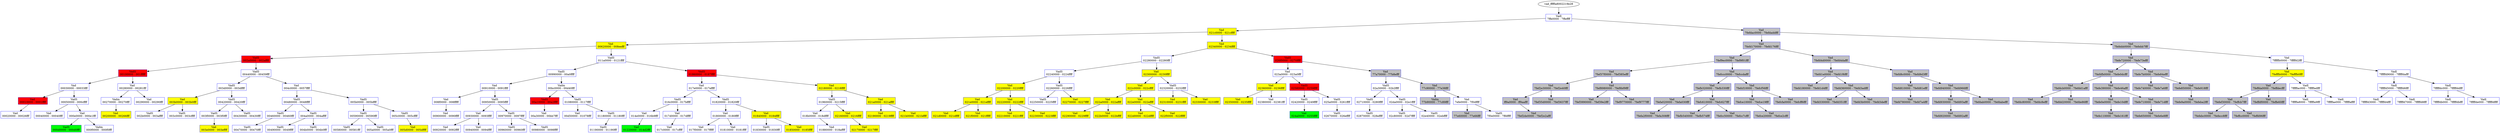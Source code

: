 /* Pid:   2368 */
digraph processtree {
graph [rankdir = "TB"];
vad_fffffa8002219e28 -> vad_fffffa8001f2a430
vad_fffffa8001f2a430 [label = "{ Vadl\n7ffe0000 - 7ffeffff }"shape = "record" color = "blue" style = "filled" fillcolor = "white"];
vad_fffffa8001f2a430 -> vad_fffffa8002262460
vad_fffffa8002262460 [label = "{ Vad \n021c0000 - 021cffff }"shape = "record" color = "blue" style = "filled" fillcolor = "yellow"];
vad_fffffa8002262460 -> vad_fffffa8001ea7c20
vad_fffffa8001ea7c20 [label = "{ Vad \n00620000 - 008eefff }"shape = "record" color = "blue" style = "filled" fillcolor = "yellow"];
vad_fffffa8001ea7c20 -> vad_fffffa80021b4900
vad_fffffa80021b4900 [label = "{ VadS\n002a0000 - 002affff }"shape = "record" color = "blue" style = "filled" fillcolor = "red"];
vad_fffffa80021b4900 -> vad_fffffa80021f4aa0
vad_fffffa80021f4aa0 [label = "{ VadS\n00100000 - 001fffff }"shape = "record" color = "blue" style = "filled" fillcolor = "red"];
vad_fffffa80021f4aa0 -> vad_fffffa80013aef80
vad_fffffa80013aef80 [label = "{ Vad \n00030000 - 00033fff }"shape = "record" color = "blue" style = "filled" fillcolor = "white"];
vad_fffffa80013aef80 -> vad_fffffa8001e9e300
vad_fffffa8001e9e300 [label = "{ Vad \n00010000 - 0001ffff }"shape = "record" color = "blue" style = "filled" fillcolor = "red"];
vad_fffffa8001e9e300 -> vad_fffffa8002220c50
vad_fffffa8002220c50 [label = "{ Vad \n00020000 - 00026fff }"shape = "record" color = "blue" style = "filled" fillcolor = "white"];
vad_fffffa80013aef80 -> vad_fffffa8000d3a600
vad_fffffa8000d3a600 [label = "{ VadS\n00050000 - 000cffff }"shape = "record" color = "blue" style = "filled" fillcolor = "white"];
vad_fffffa8000d3a600 -> vad_fffffa8001ec3eb0
vad_fffffa8001ec3eb0 [label = "{ Vad \n00040000 - 00040fff }"shape = "record" color = "blue" style = "filled" fillcolor = "white"];
vad_fffffa8000d3a600 -> vad_fffffa8002220bc0
vad_fffffa8002220bc0 [label = "{ Vad \n000e0000 - 000e1fff }"shape = "record" color = "blue" style = "filled" fillcolor = "white"];
vad_fffffa8002220bc0 -> vad_fffffa8001f24e00
vad_fffffa8001f24e00 [label = "{ VadS\n000d0000 - 000d0fff }"shape = "record" color = "blue" style = "filled" fillcolor = "green"];
vad_fffffa8002220bc0 -> vad_fffffa8001f2a7e0
vad_fffffa8001f2a7e0 [label = "{ Vadm\n000f0000 - 000f0fff }"shape = "record" color = "blue" style = "filled" fillcolor = "white"];
vad_fffffa80021f4aa0 -> vad_fffffa80022249f0
vad_fffffa80022249f0 [label = "{ Vad \n00280000 - 00281fff }"shape = "record" color = "blue" style = "filled" fillcolor = "white"];
vad_fffffa80022249f0 -> vad_fffffa8001f2c010
vad_fffffa8001f2c010 [label = "{ Vadm\n00270000 - 00270fff }"shape = "record" color = "blue" style = "filled" fillcolor = "white"];
vad_fffffa8001f2c010 -> vad_fffffa8001ea7b90
vad_fffffa8001ea7b90 [label = "{ Vad \n00200000 - 00266fff }"shape = "record" color = "blue" style = "filled" fillcolor = "yellow"];
vad_fffffa80022249f0 -> vad_fffffa8002226190
vad_fffffa8002226190 [label = "{ Vad \n00290000 - 00290fff }"shape = "record" color = "blue" style = "filled" fillcolor = "white"];
vad_fffffa80021b4900 -> vad_fffffa8002237730
vad_fffffa8002237730 [label = "{ VadS\n00440000 - 00459fff }"shape = "record" color = "blue" style = "filled" fillcolor = "white"];
vad_fffffa8002237730 -> vad_fffffa80022740a0
vad_fffffa80022740a0 [label = "{ VadS\n003d0000 - 003dffff }"shape = "record" color = "blue" style = "filled" fillcolor = "white"];
vad_fffffa80022740a0 -> vad_fffffa8002260ba0
vad_fffffa8002260ba0 [label = "{ Vad \n003b0000 - 003b0fff }"shape = "record" color = "blue" style = "filled" fillcolor = "yellow"];
vad_fffffa8002260ba0 -> vad_fffffa8002202220
vad_fffffa8002202220 [label = "{ VadS\n002b0000 - 003affff }"shape = "record" color = "blue" style = "filled" fillcolor = "white"];
vad_fffffa8002260ba0 -> vad_fffffa80022aa510
vad_fffffa80022aa510 [label = "{ VadS\n003c0000 - 003cffff }"shape = "record" color = "blue" style = "filled" fillcolor = "white"];
vad_fffffa80022740a0 -> vad_fffffa8001e01aa0
vad_fffffa8001e01aa0 [label = "{ VadS\n00420000 - 00420fff }"shape = "record" color = "blue" style = "filled" fillcolor = "white"];
vad_fffffa8001e01aa0 -> vad_fffffa80013407a0
vad_fffffa80013407a0 [label = "{ VadS\n003f0000 - 003f0fff }"shape = "record" color = "blue" style = "filled" fillcolor = "white"];
vad_fffffa80013407a0 -> vad_fffffa80022340e0
vad_fffffa80022340e0 [label = "{ Vad \n003e0000 - 003effff }"shape = "record" color = "blue" style = "filled" fillcolor = "yellow"];
vad_fffffa8001e01aa0 -> vad_fffffa8002258220
vad_fffffa8002258220 [label = "{ VadS\n00430000 - 00430fff }"shape = "record" color = "blue" style = "filled" fillcolor = "white"];
vad_fffffa8002237730 -> vad_fffffa8002220ce0
vad_fffffa8002220ce0 [label = "{ Vad \n004c0000 - 0057ffff }"shape = "record" color = "blue" style = "filled" fillcolor = "white"];
vad_fffffa8002220ce0 -> vad_fffffa80022371f0
vad_fffffa80022371f0 [label = "{ VadS\n00480000 - 0048ffff }"shape = "record" color = "blue" style = "filled" fillcolor = "white"];
vad_fffffa80022371f0 -> vad_fffffa80021e6250
vad_fffffa80021e6250 [label = "{ VadS\n00460000 - 00460fff }"shape = "record" color = "blue" style = "filled" fillcolor = "white"];
vad_fffffa80021e6250 -> vad_fffffa8000c26ec0
vad_fffffa8000c26ec0 [label = "{ VadS\n00470000 - 00470fff }"shape = "record" color = "blue" style = "filled" fillcolor = "white"];
vad_fffffa80022371f0 -> vad_fffffa8002268830
vad_fffffa8002268830 [label = "{ VadS\n004a0000 - 004affff }"shape = "record" color = "blue" style = "filled" fillcolor = "white"];
vad_fffffa8002268830 -> vad_fffffa8001ca94d0
vad_fffffa8001ca94d0 [label = "{ VadS\n00490000 - 0049ffff }"shape = "record" color = "blue" style = "filled" fillcolor = "white"];
vad_fffffa8002268830 -> vad_fffffa8002179230
vad_fffffa8002179230 [label = "{ VadS\n004b0000 - 004b0fff }"shape = "record" color = "blue" style = "filled" fillcolor = "white"];
vad_fffffa8002220ce0 -> vad_fffffa8001e88950
vad_fffffa8001e88950 [label = "{ VadS\n005b0000 - 005bffff }"shape = "record" color = "blue" style = "filled" fillcolor = "white"];
vad_fffffa8001e88950 -> vad_fffffa800222d6e0
vad_fffffa800222d6e0 [label = "{ VadS\n00590000 - 00590fff }"shape = "record" color = "blue" style = "filled" fillcolor = "white"];
vad_fffffa800222d6e0 -> vad_fffffa800224cde0
vad_fffffa800224cde0 [label = "{ VadS\n00580000 - 00581fff }"shape = "record" color = "blue" style = "filled" fillcolor = "white"];
vad_fffffa800222d6e0 -> vad_fffffa8001e80570
vad_fffffa8001e80570 [label = "{ VadS\n005a0000 - 005a0fff }"shape = "record" color = "blue" style = "filled" fillcolor = "white"];
vad_fffffa8001e88950 -> vad_fffffa80021b74f0
vad_fffffa80021b74f0 [label = "{ VadS\n005c0000 - 005cffff }"shape = "record" color = "blue" style = "filled" fillcolor = "white"];
vad_fffffa80021b74f0 -> vad_fffffa800222b9b0
vad_fffffa800222b9b0 [label = "{ Vad \n005d0000 - 005dffff }"shape = "record" color = "blue" style = "filled" fillcolor = "yellow"];
vad_fffffa8001ea7c20 -> vad_fffffa800220c160
vad_fffffa800220c160 [label = "{ VadS\n011a0000 - 0121ffff }"shape = "record" color = "blue" style = "filled" fillcolor = "white"];
vad_fffffa800220c160 -> vad_fffffa800220e0c0
vad_fffffa800220e0c0 [label = "{ VadS\n00990000 - 00a0ffff }"shape = "record" color = "blue" style = "filled" fillcolor = "white"];
vad_fffffa800220e0c0 -> vad_fffffa800226a540
vad_fffffa800226a540 [label = "{ Vad \n00910000 - 0091ffff }"shape = "record" color = "blue" style = "filled" fillcolor = "white"];
vad_fffffa800226a540 -> vad_fffffa80022719f0
vad_fffffa80022719f0 [label = "{ Vad \n008f0000 - 008fffff }"shape = "record" color = "blue" style = "filled" fillcolor = "white"];
vad_fffffa80022719f0 -> vad_fffffa800226c2a0
vad_fffffa800226c2a0 [label = "{ Vad \n00900000 - 0090ffff }"shape = "record" color = "blue" style = "filled" fillcolor = "white"];
vad_fffffa800226a540 -> vad_fffffa80022521e0
vad_fffffa80022521e0 [label = "{ VadS\n00950000 - 0095ffff }"shape = "record" color = "blue" style = "filled" fillcolor = "white"];
vad_fffffa80022521e0 -> vad_fffffa800226c450
vad_fffffa800226c450 [label = "{ Vad \n00930000 - 0093ffff }"shape = "record" color = "blue" style = "filled" fillcolor = "white"];
vad_fffffa800226c450 -> vad_fffffa80022698e0
vad_fffffa80022698e0 [label = "{ Vad \n00920000 - 0092ffff }"shape = "record" color = "blue" style = "filled" fillcolor = "white"];
vad_fffffa800226c450 -> vad_fffffa800226c3c0
vad_fffffa800226c3c0 [label = "{ Vad \n00940000 - 0094ffff }"shape = "record" color = "blue" style = "filled" fillcolor = "white"];
vad_fffffa80022521e0 -> vad_fffffa800222d1f0
vad_fffffa800222d1f0 [label = "{ VadS\n00970000 - 0097ffff }"shape = "record" color = "blue" style = "filled" fillcolor = "white"];
vad_fffffa800222d1f0 -> vad_fffffa800222dbf0
vad_fffffa800222dbf0 [label = "{ VadS\n00960000 - 00960fff }"shape = "record" color = "blue" style = "filled" fillcolor = "white"];
vad_fffffa800222d1f0 -> vad_fffffa8002235d20
vad_fffffa8002235d20 [label = "{ VadS\n00980000 - 0098ffff }"shape = "record" color = "blue" style = "filled" fillcolor = "white"];
vad_fffffa800220e0c0 -> vad_fffffa8001f2a170
vad_fffffa8001f2a170 [label = "{ Vadm\n00bc0000 - 00d40fff }"shape = "record" color = "blue" style = "filled" fillcolor = "white"];
vad_fffffa8001f2a170 -> vad_fffffa80021f7a00
vad_fffffa80021f7a00 [label = "{ VadS\n00a10000 - 00a2ffff }"shape = "record" color = "blue" style = "filled" fillcolor = "red"];
vad_fffffa80021f7a00 -> vad_fffffa800221f5f0
vad_fffffa800221f5f0 [label = "{ Vad \n00a30000 - 00bb7fff }"shape = "record" color = "blue" style = "filled" fillcolor = "white"];
vad_fffffa8001f2a170 -> vad_fffffa800224c0f0
vad_fffffa800224c0f0 [label = "{ VadS\n01080000 - 0117ffff }"shape = "record" color = "blue" style = "filled" fillcolor = "white"];
vad_fffffa800224c0f0 -> vad_fffffa8002220b30
vad_fffffa8002220b30 [label = "{ Vad \n00d50000 - 01078fff }"shape = "record" color = "blue" style = "filled" fillcolor = "white"];
vad_fffffa800224c0f0 -> vad_fffffa800224c8e0
vad_fffffa800224c8e0 [label = "{ VadS\n01180000 - 01180fff }"shape = "record" color = "blue" style = "filled" fillcolor = "white"];
vad_fffffa800224c8e0 -> vad_fffffa8002252820
vad_fffffa8002252820 [label = "{ VadS\n01190000 - 01190fff }"shape = "record" color = "blue" style = "filled" fillcolor = "white"];
vad_fffffa800220c160 -> vad_fffffa8002250530
vad_fffffa8002250530 [label = "{ VadS\n01860000 - 0187ffff }"shape = "record" color = "blue" style = "filled" fillcolor = "red"];
vad_fffffa8002250530 -> vad_fffffa8002270010
vad_fffffa8002270010 [label = "{ Vad \n017e0000 - 017effff }"shape = "record" color = "blue" style = "filled" fillcolor = "white"];
vad_fffffa8002270010 -> vad_fffffa800224c0a0
vad_fffffa800224c0a0 [label = "{ VadS\n016c0000 - 017bffff }"shape = "record" color = "blue" style = "filled" fillcolor = "white"];
vad_fffffa800224c0a0 -> vad_fffffa8002240450
vad_fffffa8002240450 [label = "{ Vad \n014e0000 - 016b9fff }"shape = "record" color = "blue" style = "filled" fillcolor = "white"];
vad_fffffa8002240450 -> vad_fffffa8002223620
vad_fffffa8002223620 [label = "{ Vad \n01220000 - 014d2fff }"shape = "record" color = "blue" style = "filled" fillcolor = "green"];
vad_fffffa800224c0a0 -> vad_fffffa8002270c00
vad_fffffa8002270c00 [label = "{ Vad \n017d0000 - 017dffff }"shape = "record" color = "blue" style = "filled" fillcolor = "white"];
vad_fffffa8002270c00 -> vad_fffffa8002272c20
vad_fffffa8002272c20 [label = "{ Vad \n017c0000 - 017cffff }"shape = "record" color = "blue" style = "filled" fillcolor = "white"];
vad_fffffa8002270010 -> vad_fffffa8002254220
vad_fffffa8002254220 [label = "{ VadS\n01820000 - 01820fff }"shape = "record" color = "blue" style = "filled" fillcolor = "white"];
vad_fffffa8002254220 -> vad_fffffa800226b220
vad_fffffa800226b220 [label = "{ Vad \n01800000 - 0180ffff }"shape = "record" color = "blue" style = "filled" fillcolor = "white"];
vad_fffffa800226b220 -> vad_fffffa8002272f80
vad_fffffa8002272f80 [label = "{ Vad \n017f0000 - 017fffff }"shape = "record" color = "blue" style = "filled" fillcolor = "white"];
vad_fffffa800226b220 -> vad_fffffa8002272ef0
vad_fffffa8002272ef0 [label = "{ Vad \n01810000 - 0181ffff }"shape = "record" color = "blue" style = "filled" fillcolor = "white"];
vad_fffffa8002254220 -> vad_fffffa800225d370
vad_fffffa800225d370 [label = "{ Vad \n01840000 - 0184ffff }"shape = "record" color = "blue" style = "filled" fillcolor = "yellow"];
vad_fffffa800225d370 -> vad_fffffa8002255240
vad_fffffa8002255240 [label = "{ VadS\n01830000 - 01830fff }"shape = "record" color = "blue" style = "filled" fillcolor = "white"];
vad_fffffa800225d370 -> vad_fffffa800222d580
vad_fffffa800222d580 [label = "{ Vad \n01850000 - 0185ffff }"shape = "record" color = "blue" style = "filled" fillcolor = "yellow"];
vad_fffffa8002250530 -> vad_fffffa8002254270
vad_fffffa8002254270 [label = "{ Vad \n02180000 - 0218ffff }"shape = "record" color = "blue" style = "filled" fillcolor = "yellow"];
vad_fffffa8002254270 -> vad_fffffa8001cbc470
vad_fffffa8001cbc470 [label = "{ VadS\n01960000 - 0215ffff }"shape = "record" color = "blue" style = "filled" fillcolor = "white"];
vad_fffffa8001cbc470 -> vad_fffffa800225d2e0
vad_fffffa800225d2e0 [label = "{ Vad \n018b0000 - 018dffff }"shape = "record" color = "blue" style = "filled" fillcolor = "white"];
vad_fffffa800225d2e0 -> vad_fffffa8001ca41e0
vad_fffffa8001ca41e0 [label = "{ Vad \n01880000 - 018affff }"shape = "record" color = "blue" style = "filled" fillcolor = "white"];
vad_fffffa8001cbc470 -> vad_fffffa800222d4f0
vad_fffffa800222d4f0 [label = "{ Vad \n02160000 - 0216ffff }"shape = "record" color = "blue" style = "filled" fillcolor = "yellow"];
vad_fffffa800222d4f0 -> vad_fffffa8002252870
vad_fffffa8002252870 [label = "{ Vad \n02170000 - 0217ffff }"shape = "record" color = "blue" style = "filled" fillcolor = "yellow"];
vad_fffffa8002254270 -> vad_fffffa8002256010
vad_fffffa8002256010 [label = "{ Vad \n021a0000 - 021affff }"shape = "record" color = "blue" style = "filled" fillcolor = "yellow"];
vad_fffffa8002256010 -> vad_fffffa800222d9f0
vad_fffffa800222d9f0 [label = "{ Vad \n02190000 - 0219ffff }"shape = "record" color = "blue" style = "filled" fillcolor = "yellow"];
vad_fffffa8002256010 -> vad_fffffa8002256c10
vad_fffffa8002256c10 [label = "{ Vad \n021b0000 - 021bffff }"shape = "record" color = "blue" style = "filled" fillcolor = "yellow"];
vad_fffffa8002262460 -> vad_fffffa800222d460
vad_fffffa800222d460 [label = "{ Vad \n02340000 - 0234ffff }"shape = "record" color = "blue" style = "filled" fillcolor = "yellow"];
vad_fffffa800222d460 -> vad_fffffa800226f8a0
vad_fffffa800226f8a0 [label = "{ VadS\n02280000 - 02280fff }"shape = "record" color = "blue" style = "filled" fillcolor = "white"];
vad_fffffa800226f8a0 -> vad_fffffa8002252230
vad_fffffa8002252230 [label = "{ VadS\n02240000 - 0224ffff }"shape = "record" color = "blue" style = "filled" fillcolor = "white"];
vad_fffffa8002252230 -> vad_fffffa80022609f0
vad_fffffa80022609f0 [label = "{ Vad \n02200000 - 0220ffff }"shape = "record" color = "blue" style = "filled" fillcolor = "yellow"];
vad_fffffa80022609f0 -> vad_fffffa8002260a80
vad_fffffa8002260a80 [label = "{ Vad \n021e0000 - 021effff }"shape = "record" color = "blue" style = "filled" fillcolor = "yellow"];
vad_fffffa8002260a80 -> vad_fffffa800222d960
vad_fffffa800222d960 [label = "{ Vad \n021d0000 - 021dffff }"shape = "record" color = "blue" style = "filled" fillcolor = "yellow"];
vad_fffffa8002260a80 -> vad_fffffa8002257a40
vad_fffffa8002257a40 [label = "{ Vad \n021f0000 - 021fffff }"shape = "record" color = "blue" style = "filled" fillcolor = "yellow"];
vad_fffffa80022609f0 -> vad_fffffa80022560b0
vad_fffffa80022560b0 [label = "{ Vad \n02220000 - 0222ffff }"shape = "record" color = "blue" style = "filled" fillcolor = "yellow"];
vad_fffffa80022560b0 -> vad_fffffa8002254890
vad_fffffa8002254890 [label = "{ Vad \n02210000 - 0221ffff }"shape = "record" color = "blue" style = "filled" fillcolor = "yellow"];
vad_fffffa80022560b0 -> vad_fffffa8002257110
vad_fffffa8002257110 [label = "{ Vad \n02230000 - 0223ffff }"shape = "record" color = "blue" style = "filled" fillcolor = "yellow"];
vad_fffffa8002252230 -> vad_fffffa800225f530
vad_fffffa800225f530 [label = "{ VadS\n02260000 - 0226ffff }"shape = "record" color = "blue" style = "filled" fillcolor = "white"];
vad_fffffa800225f530 -> vad_fffffa80022592d0
vad_fffffa80022592d0 [label = "{ VadS\n02250000 - 0225ffff }"shape = "record" color = "blue" style = "filled" fillcolor = "white"];
vad_fffffa800225f530 -> vad_fffffa8001ff2c30
vad_fffffa8001ff2c30 [label = "{ Vad \n02270000 - 0227ffff }"shape = "record" color = "blue" style = "filled" fillcolor = "yellow"];
vad_fffffa800226f8a0 -> vad_fffffa8002257ad0
vad_fffffa8002257ad0 [label = "{ Vad \n02300000 - 0230ffff }"shape = "record" color = "blue" style = "filled" fillcolor = "yellow"];
vad_fffffa8002257ad0 -> vad_fffffa800224c650
vad_fffffa800224c650 [label = "{ Vad \n022c0000 - 022cffff }"shape = "record" color = "blue" style = "filled" fillcolor = "yellow"];
vad_fffffa800224c650 -> vad_fffffa8002254b60
vad_fffffa8002254b60 [label = "{ Vad \n022a0000 - 022affff }"shape = "record" color = "blue" style = "filled" fillcolor = "yellow"];
vad_fffffa8002254b60 -> vad_fffffa8002254770
vad_fffffa8002254770 [label = "{ Vad \n02290000 - 0229ffff }"shape = "record" color = "blue" style = "filled" fillcolor = "yellow"];
vad_fffffa8002254b60 -> vad_fffffa8002254920
vad_fffffa8002254920 [label = "{ Vad \n022b0000 - 022bffff }"shape = "record" color = "blue" style = "filled" fillcolor = "yellow"];
vad_fffffa800224c650 -> vad_fffffa800223c590
vad_fffffa800223c590 [label = "{ Vad \n022e0000 - 022effff }"shape = "record" color = "blue" style = "filled" fillcolor = "yellow"];
vad_fffffa800223c590 -> vad_fffffa8002254ad0
vad_fffffa8002254ad0 [label = "{ Vad \n022d0000 - 022dffff }"shape = "record" color = "blue" style = "filled" fillcolor = "yellow"];
vad_fffffa800223c590 -> vad_fffffa80022549b0
vad_fffffa80022549b0 [label = "{ Vad \n022f0000 - 022fffff }"shape = "record" color = "blue" style = "filled" fillcolor = "yellow"];
vad_fffffa8002257ad0 -> vad_fffffa80022640e0
vad_fffffa80022640e0 [label = "{ VadS\n02320000 - 0232ffff }"shape = "record" color = "blue" style = "filled" fillcolor = "white"];
vad_fffffa80022640e0 -> vad_fffffa8001f08ce0
vad_fffffa8001f08ce0 [label = "{ Vad \n02310000 - 0231ffff }"shape = "record" color = "blue" style = "filled" fillcolor = "yellow"];
vad_fffffa80022640e0 -> vad_fffffa8002026600
vad_fffffa8002026600 [label = "{ Vad \n02330000 - 0233ffff }"shape = "record" color = "blue" style = "filled" fillcolor = "yellow"];
vad_fffffa800222d460 -> vad_fffffa80020a0230
vad_fffffa80020a0230 [label = "{ VadS\n026f0000 - 0270ffff }"shape = "record" color = "blue" style = "filled" fillcolor = "red"];
vad_fffffa80020a0230 -> vad_fffffa8002254a40
vad_fffffa8002254a40 [label = "{ Vad \n023a0000 - 023a0fff }"shape = "record" color = "blue" style = "filled" fillcolor = "white"];
vad_fffffa8002254a40 -> vad_fffffa8002183870
vad_fffffa8002183870 [label = "{ Vad \n02360000 - 0236ffff }"shape = "record" color = "blue" style = "filled" fillcolor = "yellow"];
vad_fffffa8002183870 -> vad_fffffa800221a3c0
vad_fffffa800221a3c0 [label = "{ Vad \n02350000 - 0235ffff }"shape = "record" color = "blue" style = "filled" fillcolor = "yellow"];
vad_fffffa8002183870 -> vad_fffffa8002026690
vad_fffffa8002026690 [label = "{ Vad \n02380000 - 02381fff }"shape = "record" color = "blue" style = "filled" fillcolor = "white"];
vad_fffffa8002254a40 -> vad_fffffa8002260230
vad_fffffa8002260230 [label = "{ VadS\n02580000 - 0259ffff }"shape = "record" color = "blue" style = "filled" fillcolor = "red"];
vad_fffffa8002260230 -> vad_fffffa8002264090
vad_fffffa8002264090 [label = "{ VadS\n02420000 - 0249ffff }"shape = "record" color = "blue" style = "filled" fillcolor = "white"];
vad_fffffa8002264090 -> vad_fffffa8002257230
vad_fffffa8002257230 [label = "{ Vad \n024a0000 - 0255ffff }"shape = "record" color = "blue" style = "filled" fillcolor = "green"];
vad_fffffa8002260230 -> vad_fffffa800225ba40
vad_fffffa800225ba40 [label = "{ VadS\n025a0000 - 0261ffff }"shape = "record" color = "blue" style = "filled" fillcolor = "white"];
vad_fffffa800225ba40 -> vad_fffffa8002271550
vad_fffffa8002271550 [label = "{ VadS\n02670000 - 026effff }"shape = "record" color = "blue" style = "filled" fillcolor = "white"];
vad_fffffa80020a0230 -> vad_fffffa8001d8dc00
vad_fffffa8001d8dc00 [label = "{ Vad \n77a70000 - 77b8efff }"shape = "record" color = "blue" style = "filled" fillcolor = "gray"];
vad_fffffa8001d8dc00 -> vad_fffffa8002273950
vad_fffffa8002273950 [label = "{ VadS\n02a30000 - 02b2ffff }"shape = "record" color = "blue" style = "filled" fillcolor = "white"];
vad_fffffa8002273950 -> vad_fffffa80022703f0
vad_fffffa80022703f0 [label = "{ VadS\n02710000 - 0280ffff }"shape = "record" color = "blue" style = "filled" fillcolor = "white"];
vad_fffffa80022703f0 -> vad_fffffa8001e8b570
vad_fffffa8001e8b570 [label = "{ VadS\n02870000 - 028effff }"shape = "record" color = "blue" style = "filled" fillcolor = "white"];
vad_fffffa8002273950 -> vad_fffffa800201b010
vad_fffffa800201b010 [label = "{ VadS\n02da0000 - 02e1ffff }"shape = "record" color = "blue" style = "filled" fillcolor = "white"];
vad_fffffa800201b010 -> vad_fffffa80022ae1d0
vad_fffffa80022ae1d0 [label = "{ VadS\n02c80000 - 02d7ffff }"shape = "record" color = "blue" style = "filled" fillcolor = "white"];
vad_fffffa800201b010 -> vad_fffffa8001eadac0
vad_fffffa8001eadac0 [label = "{ VadS\n02e40000 - 02ebffff }"shape = "record" color = "blue" style = "filled" fillcolor = "white"];
vad_fffffa8001d8dc00 -> vad_fffffa8001e1c260
vad_fffffa8001e1c260 [label = "{ Vad \n77c90000 - 77e38fff }"shape = "record" color = "blue" style = "filled" fillcolor = "gray"];
vad_fffffa8001e1c260 -> vad_fffffa8001f2b810
vad_fffffa8001f2b810 [label = "{ Vadm\n77b90000 - 77c89fff }"shape = "record" color = "blue" style = "filled" fillcolor = "gray"];
vad_fffffa8001e1c260 -> vad_fffffa8001e9c1d0
vad_fffffa8001e9c1d0 [label = "{ Vad \n7efe0000 - 7f0dffff }"shape = "record" color = "blue" style = "filled" fillcolor = "white"];
vad_fffffa8001e9c1d0 -> vad_fffffa800224b6f0
vad_fffffa800224b6f0 [label = "{ Vad \n77e60000 - 77e66fff }"shape = "record" color = "blue" style = "filled" fillcolor = "gray"];
vad_fffffa8001e9c1d0 -> vad_fffffa80021cbe00
vad_fffffa80021cbe00 [label = "{ VadS\n7f0e0000 - 7ffdffff }"shape = "record" color = "blue" style = "filled" fillcolor = "white"];
vad_fffffa8001f2a430 -> vad_fffffa8001ec3db0
vad_fffffa8001ec3db0 [label = "{ Vad \n7fefdac0000 - 7fefdaddfff }"shape = "record" color = "blue" style = "filled" fillcolor = "gray"];
vad_fffffa8001ec3db0 -> vad_fffffa800221f830
vad_fffffa800221f830 [label = "{ Vad \n7fefd170000 - 7fefd176fff }"shape = "record" color = "blue" style = "filled" fillcolor = "gray"];
vad_fffffa800221f830 -> vad_fffffa80022223e0
vad_fffffa80022223e0 [label = "{ Vad \n7fef9ec0000 - 7fef9f01fff }"shape = "record" color = "blue" style = "filled" fillcolor = "gray"];
vad_fffffa80022223e0 -> vad_fffffa8002246a30
vad_fffffa8002246a30 [label = "{ Vad \n7fef37f0000 - 7fef385efff }"shape = "record" color = "blue" style = "filled" fillcolor = "gray"];
vad_fffffa8002246a30 -> vad_fffffa800224cb50
vad_fffffa800224cb50 [label = "{ Vad \n7fef2e30000 - 7fef2e40fff }"shape = "record" color = "blue" style = "filled" fillcolor = "gray"];
vad_fffffa800224cb50 -> vad_fffffa8001e4a3d0
vad_fffffa8001e4a3d0 [label = "{ Vad \nff9a0000 - ff9aafff }"shape = "record" color = "blue" style = "filled" fillcolor = "gray"];
vad_fffffa8001e4a3d0 -> vad_fffffa8002253a50
vad_fffffa8002253a50 [label = "{ Vad \n7fef2de0000 - 7fef2e2afff }"shape = "record" color = "blue" style = "filled" fillcolor = "gray"];
vad_fffffa800224cb50 -> vad_fffffa800224b660
vad_fffffa800224b660 [label = "{ Vad \n7fef35d0000 - 7fef3637fff }"shape = "record" color = "blue" style = "filled" fillcolor = "gray"];
vad_fffffa8002246a30 -> vad_fffffa800224c010
vad_fffffa800224c010 [label = "{ Vad \n7fef8980000 - 7fef8bf9fff }"shape = "record" color = "blue" style = "filled" fillcolor = "gray"];
vad_fffffa800224c010 -> vad_fffffa8001ea92e0
vad_fffffa8001ea92e0 [label = "{ Vad \n7fef3990000 - 7fef39e2fff }"shape = "record" color = "blue" style = "filled" fillcolor = "gray"];
vad_fffffa800224c010 -> vad_fffffa800226be60
vad_fffffa800226be60 [label = "{ Vad \n7fef9770000 - 7fef9777fff }"shape = "record" color = "blue" style = "filled" fillcolor = "gray"];
vad_fffffa80022223e0 -> vad_fffffa800219fdd0
vad_fffffa800219fdd0 [label = "{ Vad \n7fefccc0000 - 7fefccdafff }"shape = "record" color = "blue" style = "filled" fillcolor = "gray"];
vad_fffffa800219fdd0 -> vad_fffffa80022219f0
vad_fffffa80022219f0 [label = "{ Vad \n7fefb320000 - 7fefb330fff }"shape = "record" color = "blue" style = "filled" fillcolor = "gray"];
vad_fffffa80022219f0 -> vad_fffffa8002225a80
vad_fffffa8002225a80 [label = "{ Vad \n7fefa020000 - 7fefa030fff }"shape = "record" color = "blue" style = "filled" fillcolor = "gray"];
vad_fffffa8002225a80 -> vad_fffffa80022709c0
vad_fffffa80022709c0 [label = "{ Vad \n7fefa2f0000 - 7fefa308fff }"shape = "record" color = "blue" style = "filled" fillcolor = "gray"];
vad_fffffa80022219f0 -> vad_fffffa8002221400
vad_fffffa8002221400 [label = "{ Vad \n7fefc610000 - 7fefc627fff }"shape = "record" color = "blue" style = "filled" fillcolor = "gray"];
vad_fffffa8002221400 -> vad_fffffa800224cf80
vad_fffffa800224cf80 [label = "{ Vad \n7fefb540000 - 7fefb574fff }"shape = "record" color = "blue" style = "filled" fillcolor = "gray"];
vad_fffffa8002221400 -> vad_fffffa8002268b30
vad_fffffa8002268b30 [label = "{ Vad \n7fefcc50000 - 7fefcc7cfff }"shape = "record" color = "blue" style = "filled" fillcolor = "gray"];
vad_fffffa800219fdd0 -> vad_fffffa800222c710
vad_fffffa800222c710 [label = "{ Vad \n7fefcf10000 - 7fefcf56fff }"shape = "record" color = "blue" style = "filled" fillcolor = "gray"];
vad_fffffa800222c710 -> vad_fffffa800221e580
vad_fffffa800221e580 [label = "{ Vad \n7fefce10000 - 7fefce19fff }"shape = "record" color = "blue" style = "filled" fillcolor = "gray"];
vad_fffffa800221e580 -> vad_fffffa8001f020e0
vad_fffffa8001f020e0 [label = "{ Vad \n7fefce20000 - 7fefce2cfff }"shape = "record" color = "blue" style = "filled" fillcolor = "gray"];
vad_fffffa800222c710 -> vad_fffffa8002267860
vad_fffffa8002267860 [label = "{ Vad \n7fefcfa0000 - 7fefcff6fff }"shape = "record" color = "blue" style = "filled" fillcolor = "gray"];
vad_fffffa800221f830 -> vad_fffffa800221ed50
vad_fffffa800221ed50 [label = "{ Vad \n7fefd4d0000 - 7fefd4dafff }"shape = "record" color = "blue" style = "filled" fillcolor = "gray"];
vad_fffffa800221ed50 -> vad_fffffa800222b010
vad_fffffa800222b010 [label = "{ Vad \n7fefd1e0000 - 7fefd1f6fff }"shape = "record" color = "blue" style = "filled" fillcolor = "gray"];
vad_fffffa800222b010 -> vad_fffffa800221f8c0
vad_fffffa800221f8c0 [label = "{ Vad \n7fefd180000 - 7fefd1d4fff }"shape = "record" color = "blue" style = "filled" fillcolor = "gray"];
vad_fffffa800222b010 -> vad_fffffa8002229e30
vad_fffffa8002229e30 [label = "{ Vad \n7fefd360000 - 7fefd3adfff }"shape = "record" color = "blue" style = "filled" fillcolor = "gray"];
vad_fffffa8002229e30 -> vad_fffffa8002229910
vad_fffffa8002229910 [label = "{ Vad \n7fefd330000 - 7fefd351fff }"shape = "record" color = "blue" style = "filled" fillcolor = "gray"];
vad_fffffa8002229e30 -> vad_fffffa8002260550
vad_fffffa8002260550 [label = "{ Vad \n7fefd3b0000 - 7fefd3defff }"shape = "record" color = "blue" style = "filled" fillcolor = "gray"];
vad_fffffa800221ed50 -> vad_fffffa800221ebb0
vad_fffffa800221ebb0 [label = "{ Vad \n7fefd8c0000 - 7fefd8d3fff }"shape = "record" color = "blue" style = "filled" fillcolor = "gray"];
vad_fffffa800221ebb0 -> vad_fffffa800221df80
vad_fffffa800221df80 [label = "{ Vad \n7fefd810000 - 7fefd81efff }"shape = "record" color = "blue" style = "filled" fillcolor = "gray"];
vad_fffffa800221df80 -> vad_fffffa800221ecc0
vad_fffffa800221ecc0 [label = "{ Vad \n7fefd780000 - 7fefd7a4fff }"shape = "record" color = "blue" style = "filled" fillcolor = "gray"];
vad_fffffa800221ebb0 -> vad_fffffa8002220670
vad_fffffa8002220670 [label = "{ Vad \n7fefd940000 - 7fefd966fff }"shape = "record" color = "blue" style = "filled" fillcolor = "gray"];
vad_fffffa8002220670 -> vad_fffffa80022205e0
vad_fffffa80022205e0 [label = "{ Vad \n7fefd930000 - 7fefd93afff }"shape = "record" color = "blue" style = "filled" fillcolor = "gray"];
vad_fffffa80022205e0 -> vad_fffffa800224b540
vad_fffffa800224b540 [label = "{ Vad \n7fefd920000 - 7fefd92afff }"shape = "record" color = "blue" style = "filled" fillcolor = "gray"];
vad_fffffa8002220670 -> vad_fffffa8001e30610
vad_fffffa8001e30610 [label = "{ Vad \n7fefdab0000 - 7fefdabefff }"shape = "record" color = "blue" style = "filled" fillcolor = "gray"];
vad_fffffa8001ec3db0 -> vad_fffffa800221fad0
vad_fffffa800221fad0 [label = "{ Vad \n7fefebb0000 - 7fefebb7fff }"shape = "record" color = "blue" style = "filled" fillcolor = "gray"];
vad_fffffa800221fad0 -> vad_fffffa8001eac170
vad_fffffa8001eac170 [label = "{ Vad \n7fefe720000 - 7fefe73efff }"shape = "record" color = "blue" style = "filled" fillcolor = "gray"];
vad_fffffa8001eac170 -> vad_fffffa8001ead840
vad_fffffa8001ead840 [label = "{ Vad \n7fefdfb0000 - 7fefe0dcfff }"shape = "record" color = "blue" style = "filled" fillcolor = "gray"];
vad_fffffa8001ead840 -> vad_fffffa8001d8e510
vad_fffffa8001d8e510 [label = "{ Vad \n7fefdcb0000 - 7fefdd1afff }"shape = "record" color = "blue" style = "filled" fillcolor = "gray"];
vad_fffffa8001d8e510 -> vad_fffffa800222bdd0
vad_fffffa800222bdd0 [label = "{ Vad \n7fefdc80000 - 7fefdc8efff }"shape = "record" color = "blue" style = "filled" fillcolor = "gray"];
vad_fffffa8001d8e510 -> vad_fffffa800222be60
vad_fffffa800222be60 [label = "{ Vad \n7fefdd20000 - 7fefde86fff }"shape = "record" color = "blue" style = "filled" fillcolor = "gray"];
vad_fffffa8001ead840 -> vad_fffffa8002222350
vad_fffffa8002222350 [label = "{ Vad \n7fefe390000 - 7fefe46afff }"shape = "record" color = "blue" style = "filled" fillcolor = "gray"];
vad_fffffa8002222350 -> vad_fffffa800221f560
vad_fffffa800221f560 [label = "{ Vad \n7fefe0e0000 - 7fefe10dfff }"shape = "record" color = "blue" style = "filled" fillcolor = "gray"];
vad_fffffa800221f560 -> vad_fffffa8002274f80
vad_fffffa8002274f80 [label = "{ Vad \n7fefe110000 - 7fefe161fff }"shape = "record" color = "blue" style = "filled" fillcolor = "gray"];
vad_fffffa8002222350 -> vad_fffffa800221f710
vad_fffffa800221f710 [label = "{ Vad \n7fefe710000 - 7fefe71dfff }"shape = "record" color = "blue" style = "filled" fillcolor = "gray"];
vad_fffffa800221f710 -> vad_fffffa8002258f80
vad_fffffa8002258f80 [label = "{ Vad \n7fefe650000 - 7fefe6e8fff }"shape = "record" color = "blue" style = "filled" fillcolor = "gray"];
vad_fffffa8001eac170 -> vad_fffffa8001eac660
vad_fffffa8001eac660 [label = "{ Vad \n7fefe7b0000 - 7fefe84efff }"shape = "record" color = "blue" style = "filled" fillcolor = "gray"];
vad_fffffa8001eac660 -> vad_fffffa800221f7a0
vad_fffffa800221f7a0 [label = "{ Vad \n7fefe740000 - 7fefe7a6fff }"shape = "record" color = "blue" style = "filled" fillcolor = "gray"];
vad_fffffa8001eac660 -> vad_fffffa800221f680
vad_fffffa800221f680 [label = "{ Vad \n7fefe850000 - 7fefe918fff }"shape = "record" color = "blue" style = "filled" fillcolor = "gray"];
vad_fffffa800221f680 -> vad_fffffa8002224f80
vad_fffffa8002224f80 [label = "{ Vad \n7fefe9a0000 - 7fefeba2fff }"shape = "record" color = "blue" style = "filled" fillcolor = "gray"];
vad_fffffa800221fad0 -> vad_fffffa8001ec8ec0
vad_fffffa8001ec8ec0 [label = "{ Vad \n7fffffb0000 - 7fffffd2fff }"shape = "record" color = "blue" style = "filled" fillcolor = "white"];
vad_fffffa8001ec8ec0 -> vad_fffffa8001ec12e0
vad_fffffa8001ec12e0 [label = "{ Vad \n7fefffb0000 - 7fefffb0fff }"shape = "record" color = "blue" style = "filled" fillcolor = "yellow"];
vad_fffffa8001ec12e0 -> vad_fffffa800221fb60
vad_fffffa800221fb60 [label = "{ Vad \n7feffda0000 - 7feffdecfff }"shape = "record" color = "blue" style = "filled" fillcolor = "gray"];
vad_fffffa800221fb60 -> vad_fffffa80022267f0
vad_fffffa80022267f0 [label = "{ Vad \n7fefef30000 - 7feffcb7fff }"shape = "record" color = "blue" style = "filled" fillcolor = "gray"];
vad_fffffa80022267f0 -> vad_fffffa8002220e30
vad_fffffa8002220e30 [label = "{ Vad \n7fefebc0000 - 7fefecc8fff }"shape = "record" color = "blue" style = "filled" fillcolor = "gray"];
vad_fffffa80022267f0 -> vad_fffffa800225ee60
vad_fffffa800225ee60 [label = "{ Vad \n7feffcc0000 - 7feffd96fff }"shape = "record" color = "blue" style = "filled" fillcolor = "gray"];
vad_fffffa800221fb60 -> vad_fffffa8002226760
vad_fffffa8002226760 [label = "{ Vad \n7feffdf0000 - 7feffe60fff }"shape = "record" color = "blue" style = "filled" fillcolor = "gray"];
vad_fffffa8001ec12e0 -> vad_fffffa80022569a0
vad_fffffa80022569a0 [label = "{ Vadl\n7fffffac000 - 7fffffadfff }"shape = "record" color = "blue" style = "filled" fillcolor = "white"];
vad_fffffa80022569a0 -> vad_fffffa8002254580
vad_fffffa8002254580 [label = "{ Vadl\n7fffffa8000 - 7fffffa9fff }"shape = "record" color = "blue" style = "filled" fillcolor = "white"];
vad_fffffa80022569a0 -> vad_fffffa80022572c0
vad_fffffa80022572c0 [label = "{ Vadl\n7fffffae000 - 7fffffaffff }"shape = "record" color = "blue" style = "filled" fillcolor = "white"];
vad_fffffa8001ec8ec0 -> vad_fffffa8001e94c20
vad_fffffa8001e94c20 [label = "{ Vadl\n7fffffd9000 - 7fffffdafff }"shape = "record" color = "blue" style = "filled" fillcolor = "white"];
vad_fffffa8001e94c20 -> vad_fffffa8001f2bd60
vad_fffffa8001f2bd60 [label = "{ Vadl\n7fffffd5000 - 7fffffd6fff }"shape = "record" color = "blue" style = "filled" fillcolor = "white"];
vad_fffffa8001f2bd60 -> vad_fffffa8001f2b5f0
vad_fffffa8001f2b5f0 [label = "{ Vadl\n7fffffd3000 - 7fffffd4fff }"shape = "record" color = "blue" style = "filled" fillcolor = "white"];
vad_fffffa8001f2bd60 -> vad_fffffa800202abd0
vad_fffffa800202abd0 [label = "{ Vadl\n7fffffd7000 - 7fffffd8fff }"shape = "record" color = "blue" style = "filled" fillcolor = "white"];
vad_fffffa8001e94c20 -> vad_fffffa80020f1ac0
vad_fffffa80020f1ac0 [label = "{ Vadl\n7fffffdc000 - 7fffffddfff }"shape = "record" color = "blue" style = "filled" fillcolor = "white"];
vad_fffffa80020f1ac0 -> vad_fffffa8001f29410
vad_fffffa8001f29410 [label = "{ Vadl\n7fffffdb000 - 7fffffdbfff }"shape = "record" color = "blue" style = "filled" fillcolor = "white"];
vad_fffffa80020f1ac0 -> vad_fffffa8001f2a5a0
vad_fffffa8001f2a5a0 [label = "{ Vadl\n7fffffde000 - 7fffffdffff }"shape = "record" color = "blue" style = "filled" fillcolor = "white"];
}
